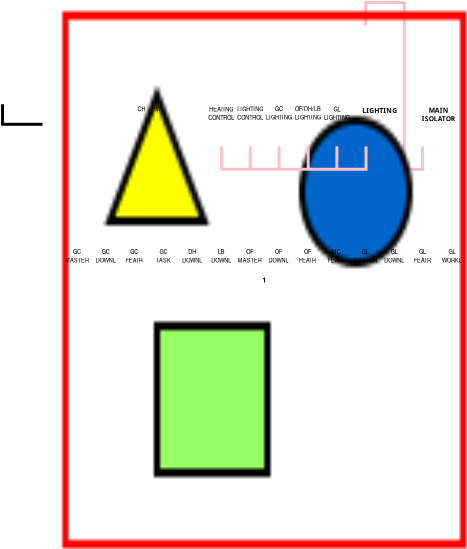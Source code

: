 <?xml version="1.0" encoding="UTF-8"?>
<dia:diagram xmlns:dia="http://www.lysator.liu.se/~alla/dia/">
  <dia:layer name="Background" visible="true" active="true">
    <dia:object type="Standard - ZigZagLine" version="1" id="O0">
      <dia:attribute name="obj_pos">
        <dia:point val="17.81,6.751"/>
      </dia:attribute>
      <dia:attribute name="obj_bb">
        <dia:rectangle val="14.892,-0.522;17.885,7.972"/>
      </dia:attribute>
      <dia:attribute name="orth_points">
        <dia:point val="17.81,6.751"/>
        <dia:point val="17.81,7.897"/>
        <dia:point val="16.9,7.897"/>
        <dia:point val="16.9,-0.447"/>
        <dia:point val="14.967,-0.447"/>
        <dia:point val="14.967,0.699"/>
      </dia:attribute>
      <dia:attribute name="orth_orient">
        <dia:enum val="1"/>
        <dia:enum val="0"/>
        <dia:enum val="1"/>
        <dia:enum val="0"/>
        <dia:enum val="1"/>
      </dia:attribute>
      <dia:attribute name="autorouting">
        <dia:boolean val="false"/>
      </dia:attribute>
      <dia:attribute name="line_color">
        <dia:color val="#ffc0cb"/>
      </dia:attribute>
      <dia:attribute name="line_width">
        <dia:real val="0.15"/>
      </dia:attribute>
    </dia:object>
    <dia:object type="Standard - Image" version="0" id="O1">
      <dia:attribute name="obj_pos">
        <dia:point val="-0.2,0"/>
      </dia:attribute>
      <dia:attribute name="obj_bb">
        <dia:rectangle val="-0.275,-0.075;20.075,26.916"/>
      </dia:attribute>
      <dia:attribute name="elem_corner">
        <dia:point val="-0.2,0"/>
      </dia:attribute>
      <dia:attribute name="elem_width">
        <dia:real val="20.2"/>
      </dia:attribute>
      <dia:attribute name="elem_height">
        <dia:real val="26.841"/>
      </dia:attribute>
      <dia:attribute name="border_width">
        <dia:real val="0.15"/>
      </dia:attribute>
      <dia:attribute name="draw_border">
        <dia:boolean val="false"/>
      </dia:attribute>
      <dia:attribute name="keep_aspect">
        <dia:boolean val="true"/>
      </dia:attribute>
      <dia:attribute name="file">
        <dia:string>#c2.png#</dia:string>
      </dia:attribute>
    </dia:object>
    <dia:object type="Standard - Text" version="1" id="O2">
      <dia:attribute name="obj_pos">
        <dia:point val="18.6,5.15"/>
      </dia:attribute>
      <dia:attribute name="obj_bb">
        <dia:rectangle val="17.659,4.742;19.541,5.558"/>
      </dia:attribute>
      <dia:attribute name="text">
        <dia:composite type="text">
          <dia:attribute name="string">
            <dia:string>#MAIN
ISOLATOR#</dia:string>
          </dia:attribute>
          <dia:attribute name="font">
            <dia:font family="sans" style="80" name="Helvetica-Bold"/>
          </dia:attribute>
          <dia:attribute name="height">
            <dia:real val="0.423"/>
          </dia:attribute>
          <dia:attribute name="pos">
            <dia:point val="18.6,5.055"/>
          </dia:attribute>
          <dia:attribute name="color">
            <dia:color val="#000000"/>
          </dia:attribute>
          <dia:attribute name="alignment">
            <dia:enum val="1"/>
          </dia:attribute>
        </dia:composite>
      </dia:attribute>
      <dia:attribute name="valign">
        <dia:enum val="2"/>
      </dia:attribute>
    </dia:object>
    <dia:object type="Standard - Text" version="1" id="O3">
      <dia:attribute name="obj_pos">
        <dia:point val="7.742,5.142"/>
      </dia:attribute>
      <dia:attribute name="obj_bb">
        <dia:rectangle val="7.065,4.737;8.42,5.548"/>
      </dia:attribute>
      <dia:attribute name="text">
        <dia:composite type="text">
          <dia:attribute name="string">
            <dia:string>#HEATING
CONTROL#</dia:string>
          </dia:attribute>
          <dia:attribute name="font">
            <dia:font family="Liberation Sans Narrow" style="0" name="Courier"/>
          </dia:attribute>
          <dia:attribute name="height">
            <dia:real val="0.423"/>
          </dia:attribute>
          <dia:attribute name="pos">
            <dia:point val="7.742,5.052"/>
          </dia:attribute>
          <dia:attribute name="color">
            <dia:color val="#000000"/>
          </dia:attribute>
          <dia:attribute name="alignment">
            <dia:enum val="1"/>
          </dia:attribute>
        </dia:composite>
      </dia:attribute>
      <dia:attribute name="valign">
        <dia:enum val="2"/>
      </dia:attribute>
    </dia:object>
    <dia:object type="Standard - Text" version="1" id="O4">
      <dia:attribute name="obj_pos">
        <dia:point val="9.2,5.135"/>
      </dia:attribute>
      <dia:attribute name="obj_bb">
        <dia:rectangle val="8.523,4.73;9.877,5.54"/>
      </dia:attribute>
      <dia:attribute name="text">
        <dia:composite type="text">
          <dia:attribute name="string">
            <dia:string>#LIGHTING
CONTROL#</dia:string>
          </dia:attribute>
          <dia:attribute name="font">
            <dia:font family="Liberation Sans Narrow" style="0" name="Courier"/>
          </dia:attribute>
          <dia:attribute name="height">
            <dia:real val="0.423"/>
          </dia:attribute>
          <dia:attribute name="pos">
            <dia:point val="9.2,5.045"/>
          </dia:attribute>
          <dia:attribute name="color">
            <dia:color val="#000000"/>
          </dia:attribute>
          <dia:attribute name="alignment">
            <dia:enum val="1"/>
          </dia:attribute>
        </dia:composite>
      </dia:attribute>
      <dia:attribute name="valign">
        <dia:enum val="2"/>
      </dia:attribute>
    </dia:object>
    <dia:object type="Standard - Text" version="1" id="O5">
      <dia:attribute name="obj_pos">
        <dia:point val="10.639,5.123"/>
      </dia:attribute>
      <dia:attribute name="obj_bb">
        <dia:rectangle val="9.984,4.717;11.294,5.528"/>
      </dia:attribute>
      <dia:attribute name="text">
        <dia:composite type="text">
          <dia:attribute name="string">
            <dia:string>#GC
LIGHTING#</dia:string>
          </dia:attribute>
          <dia:attribute name="font">
            <dia:font family="Liberation Sans Narrow" style="0" name="Courier"/>
          </dia:attribute>
          <dia:attribute name="height">
            <dia:real val="0.423"/>
          </dia:attribute>
          <dia:attribute name="pos">
            <dia:point val="10.639,5.032"/>
          </dia:attribute>
          <dia:attribute name="color">
            <dia:color val="#000000"/>
          </dia:attribute>
          <dia:attribute name="alignment">
            <dia:enum val="1"/>
          </dia:attribute>
        </dia:composite>
      </dia:attribute>
      <dia:attribute name="valign">
        <dia:enum val="2"/>
      </dia:attribute>
    </dia:object>
    <dia:object type="Standard - Text" version="1" id="O6">
      <dia:attribute name="obj_pos">
        <dia:point val="12.084,5.123"/>
      </dia:attribute>
      <dia:attribute name="obj_bb">
        <dia:rectangle val="11.429,4.717;12.739,5.528"/>
      </dia:attribute>
      <dia:attribute name="text">
        <dia:composite type="text">
          <dia:attribute name="string">
            <dia:string>#OF/DH/LB
LIGHTING#</dia:string>
          </dia:attribute>
          <dia:attribute name="font">
            <dia:font family="Liberation Sans Narrow" style="0" name="Courier"/>
          </dia:attribute>
          <dia:attribute name="height">
            <dia:real val="0.423"/>
          </dia:attribute>
          <dia:attribute name="pos">
            <dia:point val="12.084,5.032"/>
          </dia:attribute>
          <dia:attribute name="color">
            <dia:color val="#000000"/>
          </dia:attribute>
          <dia:attribute name="alignment">
            <dia:enum val="1"/>
          </dia:attribute>
        </dia:composite>
      </dia:attribute>
      <dia:attribute name="valign">
        <dia:enum val="2"/>
      </dia:attribute>
    </dia:object>
    <dia:object type="Standard - Text" version="1" id="O7">
      <dia:attribute name="obj_pos">
        <dia:point val="13.535,5.135"/>
      </dia:attribute>
      <dia:attribute name="obj_bb">
        <dia:rectangle val="12.88,4.73;14.19,5.54"/>
      </dia:attribute>
      <dia:attribute name="text">
        <dia:composite type="text">
          <dia:attribute name="string">
            <dia:string>#GL
LIGHTING#</dia:string>
          </dia:attribute>
          <dia:attribute name="font">
            <dia:font family="Liberation Sans Narrow" style="0" name="Courier"/>
          </dia:attribute>
          <dia:attribute name="height">
            <dia:real val="0.423"/>
          </dia:attribute>
          <dia:attribute name="pos">
            <dia:point val="13.535,5.045"/>
          </dia:attribute>
          <dia:attribute name="color">
            <dia:color val="#000000"/>
          </dia:attribute>
          <dia:attribute name="alignment">
            <dia:enum val="1"/>
          </dia:attribute>
        </dia:composite>
      </dia:attribute>
      <dia:attribute name="valign">
        <dia:enum val="2"/>
      </dia:attribute>
    </dia:object>
    <dia:object type="Standard - Text" version="1" id="O8">
      <dia:attribute name="obj_pos">
        <dia:point val="15.677,4.942"/>
      </dia:attribute>
      <dia:attribute name="obj_bb">
        <dia:rectangle val="14.77,4.746;16.585,5.138"/>
      </dia:attribute>
      <dia:attribute name="text">
        <dia:composite type="text">
          <dia:attribute name="string">
            <dia:string>#LIGHTING#</dia:string>
          </dia:attribute>
          <dia:attribute name="font">
            <dia:font family="sans" style="80" name="Helvetica-Bold"/>
          </dia:attribute>
          <dia:attribute name="height">
            <dia:real val="0.423"/>
          </dia:attribute>
          <dia:attribute name="pos">
            <dia:point val="15.677,5.058"/>
          </dia:attribute>
          <dia:attribute name="color">
            <dia:color val="#000000"/>
          </dia:attribute>
          <dia:attribute name="alignment">
            <dia:enum val="1"/>
          </dia:attribute>
        </dia:composite>
      </dia:attribute>
      <dia:attribute name="valign">
        <dia:enum val="2"/>
      </dia:attribute>
    </dia:object>
    <dia:object type="Standard - Text" version="1" id="O9">
      <dia:attribute name="obj_pos">
        <dia:point val="3.761,4.923"/>
      </dia:attribute>
      <dia:attribute name="obj_bb">
        <dia:rectangle val="3.561,4.729;3.961,5.117"/>
      </dia:attribute>
      <dia:attribute name="text">
        <dia:composite type="text">
          <dia:attribute name="string">
            <dia:string>#CH#</dia:string>
          </dia:attribute>
          <dia:attribute name="font">
            <dia:font family="Liberation Sans Narrow" style="0" name="Courier"/>
          </dia:attribute>
          <dia:attribute name="height">
            <dia:real val="0.423"/>
          </dia:attribute>
          <dia:attribute name="pos">
            <dia:point val="3.761,5.044"/>
          </dia:attribute>
          <dia:attribute name="color">
            <dia:color val="#000000"/>
          </dia:attribute>
          <dia:attribute name="alignment">
            <dia:enum val="1"/>
          </dia:attribute>
        </dia:composite>
      </dia:attribute>
      <dia:attribute name="valign">
        <dia:enum val="2"/>
      </dia:attribute>
    </dia:object>
    <dia:object type="Standard - Text" version="1" id="O10">
      <dia:attribute name="obj_pos">
        <dia:point val="4.496,4.911"/>
      </dia:attribute>
      <dia:attribute name="obj_bb">
        <dia:rectangle val="4.266,4.717;4.726,5.105"/>
      </dia:attribute>
      <dia:attribute name="text">
        <dia:composite type="text">
          <dia:attribute name="string">
            <dia:string>#HW#</dia:string>
          </dia:attribute>
          <dia:attribute name="font">
            <dia:font family="Liberation Sans Narrow" style="0" name="Courier"/>
          </dia:attribute>
          <dia:attribute name="height">
            <dia:real val="0.423"/>
          </dia:attribute>
          <dia:attribute name="pos">
            <dia:point val="4.496,5.032"/>
          </dia:attribute>
          <dia:attribute name="color">
            <dia:color val="#000000"/>
          </dia:attribute>
          <dia:attribute name="alignment">
            <dia:enum val="1"/>
          </dia:attribute>
        </dia:composite>
      </dia:attribute>
      <dia:attribute name="valign">
        <dia:enum val="2"/>
      </dia:attribute>
    </dia:object>
    <dia:object type="Standard - Text" version="1" id="O11">
      <dia:attribute name="obj_pos">
        <dia:point val="0.535,12.268"/>
      </dia:attribute>
      <dia:attribute name="obj_bb">
        <dia:rectangle val="-0.042,11.862;1.113,12.673"/>
      </dia:attribute>
      <dia:attribute name="text">
        <dia:composite type="text">
          <dia:attribute name="string">
            <dia:string>#GC
MASTER#</dia:string>
          </dia:attribute>
          <dia:attribute name="font">
            <dia:font family="Liberation Sans Narrow" style="0" name="Courier"/>
          </dia:attribute>
          <dia:attribute name="height">
            <dia:real val="0.423"/>
          </dia:attribute>
          <dia:attribute name="pos">
            <dia:point val="0.535,12.177"/>
          </dia:attribute>
          <dia:attribute name="color">
            <dia:color val="#000000"/>
          </dia:attribute>
          <dia:attribute name="alignment">
            <dia:enum val="1"/>
          </dia:attribute>
        </dia:composite>
      </dia:attribute>
      <dia:attribute name="valign">
        <dia:enum val="2"/>
      </dia:attribute>
    </dia:object>
    <dia:object type="Standard - Text" version="1" id="O12">
      <dia:attribute name="obj_pos">
        <dia:point val="1.968,12.268"/>
      </dia:attribute>
      <dia:attribute name="obj_bb">
        <dia:rectangle val="1.453,11.862;2.483,12.673"/>
      </dia:attribute>
      <dia:attribute name="text">
        <dia:composite type="text">
          <dia:attribute name="string">
            <dia:string>#GC
DOWNL#</dia:string>
          </dia:attribute>
          <dia:attribute name="font">
            <dia:font family="Liberation Sans Narrow" style="0" name="Courier"/>
          </dia:attribute>
          <dia:attribute name="height">
            <dia:real val="0.423"/>
          </dia:attribute>
          <dia:attribute name="pos">
            <dia:point val="1.968,12.177"/>
          </dia:attribute>
          <dia:attribute name="color">
            <dia:color val="#000000"/>
          </dia:attribute>
          <dia:attribute name="alignment">
            <dia:enum val="1"/>
          </dia:attribute>
        </dia:composite>
      </dia:attribute>
      <dia:attribute name="valign">
        <dia:enum val="2"/>
      </dia:attribute>
    </dia:object>
    <dia:object type="Standard - Text" version="1" id="O13">
      <dia:attribute name="obj_pos">
        <dia:point val="3.4,12.268"/>
      </dia:attribute>
      <dia:attribute name="obj_bb">
        <dia:rectangle val="2.955,11.862;3.845,12.673"/>
      </dia:attribute>
      <dia:attribute name="text">
        <dia:composite type="text">
          <dia:attribute name="string">
            <dia:string>#GC
FEATR#</dia:string>
          </dia:attribute>
          <dia:attribute name="font">
            <dia:font family="Liberation Sans Narrow" style="0" name="Courier"/>
          </dia:attribute>
          <dia:attribute name="height">
            <dia:real val="0.423"/>
          </dia:attribute>
          <dia:attribute name="pos">
            <dia:point val="3.4,12.177"/>
          </dia:attribute>
          <dia:attribute name="color">
            <dia:color val="#000000"/>
          </dia:attribute>
          <dia:attribute name="alignment">
            <dia:enum val="1"/>
          </dia:attribute>
        </dia:composite>
      </dia:attribute>
      <dia:attribute name="valign">
        <dia:enum val="2"/>
      </dia:attribute>
    </dia:object>
    <dia:object type="Standard - Text" version="1" id="O14">
      <dia:attribute name="obj_pos">
        <dia:point val="4.857,12.268"/>
      </dia:attribute>
      <dia:attribute name="obj_bb">
        <dia:rectangle val="4.504,11.862;5.209,12.673"/>
      </dia:attribute>
      <dia:attribute name="text">
        <dia:composite type="text">
          <dia:attribute name="string">
            <dia:string>#GC
TASK#</dia:string>
          </dia:attribute>
          <dia:attribute name="font">
            <dia:font family="Liberation Sans Narrow" style="0" name="Courier"/>
          </dia:attribute>
          <dia:attribute name="height">
            <dia:real val="0.423"/>
          </dia:attribute>
          <dia:attribute name="pos">
            <dia:point val="4.857,12.177"/>
          </dia:attribute>
          <dia:attribute name="color">
            <dia:color val="#000000"/>
          </dia:attribute>
          <dia:attribute name="alignment">
            <dia:enum val="1"/>
          </dia:attribute>
        </dia:composite>
      </dia:attribute>
      <dia:attribute name="valign">
        <dia:enum val="2"/>
      </dia:attribute>
    </dia:object>
    <dia:object type="Standard - Text" version="1" id="O15">
      <dia:attribute name="obj_pos">
        <dia:point val="6.295,12.268"/>
      </dia:attribute>
      <dia:attribute name="obj_bb">
        <dia:rectangle val="5.78,11.863;6.81,12.674"/>
      </dia:attribute>
      <dia:attribute name="text">
        <dia:composite type="text">
          <dia:attribute name="string">
            <dia:string>#DH
DOWNL#</dia:string>
          </dia:attribute>
          <dia:attribute name="font">
            <dia:font family="Liberation Sans Narrow" style="0" name="Courier"/>
          </dia:attribute>
          <dia:attribute name="height">
            <dia:real val="0.423"/>
          </dia:attribute>
          <dia:attribute name="pos">
            <dia:point val="6.295,12.178"/>
          </dia:attribute>
          <dia:attribute name="color">
            <dia:color val="#000000"/>
          </dia:attribute>
          <dia:attribute name="alignment">
            <dia:enum val="1"/>
          </dia:attribute>
        </dia:composite>
      </dia:attribute>
      <dia:attribute name="valign">
        <dia:enum val="2"/>
      </dia:attribute>
    </dia:object>
    <dia:object type="Standard - Text" version="1" id="O16">
      <dia:attribute name="obj_pos">
        <dia:point val="7.745,12.268"/>
      </dia:attribute>
      <dia:attribute name="obj_bb">
        <dia:rectangle val="7.23,11.863;8.26,12.674"/>
      </dia:attribute>
      <dia:attribute name="text">
        <dia:composite type="text">
          <dia:attribute name="string">
            <dia:string>#LB
DOWNL#</dia:string>
          </dia:attribute>
          <dia:attribute name="font">
            <dia:font family="Liberation Sans Narrow" style="0" name="Courier"/>
          </dia:attribute>
          <dia:attribute name="height">
            <dia:real val="0.423"/>
          </dia:attribute>
          <dia:attribute name="pos">
            <dia:point val="7.745,12.178"/>
          </dia:attribute>
          <dia:attribute name="color">
            <dia:color val="#000000"/>
          </dia:attribute>
          <dia:attribute name="alignment">
            <dia:enum val="1"/>
          </dia:attribute>
        </dia:composite>
      </dia:attribute>
      <dia:attribute name="valign">
        <dia:enum val="2"/>
      </dia:attribute>
    </dia:object>
    <dia:object type="Standard - Text" version="1" id="O17">
      <dia:attribute name="obj_pos">
        <dia:point val="9.173,12.268"/>
      </dia:attribute>
      <dia:attribute name="obj_bb">
        <dia:rectangle val="8.595,11.863;9.75,12.674"/>
      </dia:attribute>
      <dia:attribute name="text">
        <dia:composite type="text">
          <dia:attribute name="string">
            <dia:string>#OF
MASTER#</dia:string>
          </dia:attribute>
          <dia:attribute name="font">
            <dia:font family="Liberation Sans Narrow" style="0" name="Courier"/>
          </dia:attribute>
          <dia:attribute name="height">
            <dia:real val="0.423"/>
          </dia:attribute>
          <dia:attribute name="pos">
            <dia:point val="9.173,12.178"/>
          </dia:attribute>
          <dia:attribute name="color">
            <dia:color val="#000000"/>
          </dia:attribute>
          <dia:attribute name="alignment">
            <dia:enum val="1"/>
          </dia:attribute>
        </dia:composite>
      </dia:attribute>
      <dia:attribute name="valign">
        <dia:enum val="2"/>
      </dia:attribute>
    </dia:object>
    <dia:object type="Standard - Text" version="1" id="O18">
      <dia:attribute name="obj_pos">
        <dia:point val="10.614,12.268"/>
      </dia:attribute>
      <dia:attribute name="obj_bb">
        <dia:rectangle val="10.099,11.863;11.129,12.674"/>
      </dia:attribute>
      <dia:attribute name="text">
        <dia:composite type="text">
          <dia:attribute name="string">
            <dia:string>#OF
DOWNL#</dia:string>
          </dia:attribute>
          <dia:attribute name="font">
            <dia:font family="Liberation Sans Narrow" style="0" name="Courier"/>
          </dia:attribute>
          <dia:attribute name="height">
            <dia:real val="0.423"/>
          </dia:attribute>
          <dia:attribute name="pos">
            <dia:point val="10.614,12.178"/>
          </dia:attribute>
          <dia:attribute name="color">
            <dia:color val="#000000"/>
          </dia:attribute>
          <dia:attribute name="alignment">
            <dia:enum val="1"/>
          </dia:attribute>
        </dia:composite>
      </dia:attribute>
      <dia:attribute name="valign">
        <dia:enum val="2"/>
      </dia:attribute>
    </dia:object>
    <dia:object type="Standard - Text" version="1" id="O19">
      <dia:attribute name="obj_pos">
        <dia:point val="12.055,12.268"/>
      </dia:attribute>
      <dia:attribute name="obj_bb">
        <dia:rectangle val="11.61,11.863;12.499,12.674"/>
      </dia:attribute>
      <dia:attribute name="text">
        <dia:composite type="text">
          <dia:attribute name="string">
            <dia:string>#OF
FEATR#</dia:string>
          </dia:attribute>
          <dia:attribute name="font">
            <dia:font family="Liberation Sans Narrow" style="0" name="Courier"/>
          </dia:attribute>
          <dia:attribute name="height">
            <dia:real val="0.423"/>
          </dia:attribute>
          <dia:attribute name="pos">
            <dia:point val="12.055,12.178"/>
          </dia:attribute>
          <dia:attribute name="color">
            <dia:color val="#000000"/>
          </dia:attribute>
          <dia:attribute name="alignment">
            <dia:enum val="1"/>
          </dia:attribute>
        </dia:composite>
      </dia:attribute>
      <dia:attribute name="valign">
        <dia:enum val="2"/>
      </dia:attribute>
    </dia:object>
    <dia:object type="Standard - Text" version="1" id="O20">
      <dia:attribute name="obj_pos">
        <dia:point val="13.495,12.268"/>
      </dia:attribute>
      <dia:attribute name="obj_bb">
        <dia:rectangle val="13.05,11.863;13.94,12.674"/>
      </dia:attribute>
      <dia:attribute name="text">
        <dia:composite type="text">
          <dia:attribute name="string">
            <dia:string>#MC
FEATR#</dia:string>
          </dia:attribute>
          <dia:attribute name="font">
            <dia:font family="Liberation Sans Narrow" style="0" name="Courier"/>
          </dia:attribute>
          <dia:attribute name="height">
            <dia:real val="0.423"/>
          </dia:attribute>
          <dia:attribute name="pos">
            <dia:point val="13.495,12.178"/>
          </dia:attribute>
          <dia:attribute name="color">
            <dia:color val="#000000"/>
          </dia:attribute>
          <dia:attribute name="alignment">
            <dia:enum val="1"/>
          </dia:attribute>
        </dia:composite>
      </dia:attribute>
      <dia:attribute name="valign">
        <dia:enum val="2"/>
      </dia:attribute>
    </dia:object>
    <dia:object type="Standard - Text" version="1" id="O21">
      <dia:attribute name="obj_pos">
        <dia:point val="14.945,12.268"/>
      </dia:attribute>
      <dia:attribute name="obj_bb">
        <dia:rectangle val="14.368,11.863;15.523,12.674"/>
      </dia:attribute>
      <dia:attribute name="text">
        <dia:composite type="text">
          <dia:attribute name="string">
            <dia:string>#GL
MASTER#</dia:string>
          </dia:attribute>
          <dia:attribute name="font">
            <dia:font family="Liberation Sans Narrow" style="0" name="Courier"/>
          </dia:attribute>
          <dia:attribute name="height">
            <dia:real val="0.423"/>
          </dia:attribute>
          <dia:attribute name="pos">
            <dia:point val="14.945,12.178"/>
          </dia:attribute>
          <dia:attribute name="color">
            <dia:color val="#000000"/>
          </dia:attribute>
          <dia:attribute name="alignment">
            <dia:enum val="1"/>
          </dia:attribute>
        </dia:composite>
      </dia:attribute>
      <dia:attribute name="valign">
        <dia:enum val="2"/>
      </dia:attribute>
    </dia:object>
    <dia:object type="Standard - Text" version="1" id="O22">
      <dia:attribute name="obj_pos">
        <dia:point val="16.4,12.268"/>
      </dia:attribute>
      <dia:attribute name="obj_bb">
        <dia:rectangle val="15.885,11.863;16.915,12.674"/>
      </dia:attribute>
      <dia:attribute name="text">
        <dia:composite type="text">
          <dia:attribute name="string">
            <dia:string>#GL
DOWNL#</dia:string>
          </dia:attribute>
          <dia:attribute name="font">
            <dia:font family="Liberation Sans Narrow" style="0" name="Courier"/>
          </dia:attribute>
          <dia:attribute name="height">
            <dia:real val="0.423"/>
          </dia:attribute>
          <dia:attribute name="pos">
            <dia:point val="16.4,12.178"/>
          </dia:attribute>
          <dia:attribute name="color">
            <dia:color val="#000000"/>
          </dia:attribute>
          <dia:attribute name="alignment">
            <dia:enum val="1"/>
          </dia:attribute>
        </dia:composite>
      </dia:attribute>
      <dia:attribute name="valign">
        <dia:enum val="2"/>
      </dia:attribute>
    </dia:object>
    <dia:object type="Standard - Text" version="1" id="O23">
      <dia:attribute name="obj_pos">
        <dia:point val="17.814,12.268"/>
      </dia:attribute>
      <dia:attribute name="obj_bb">
        <dia:rectangle val="17.369,11.863;18.259,12.674"/>
      </dia:attribute>
      <dia:attribute name="text">
        <dia:composite type="text">
          <dia:attribute name="string">
            <dia:string>#GL
FEATR#</dia:string>
          </dia:attribute>
          <dia:attribute name="font">
            <dia:font family="Liberation Sans Narrow" style="0" name="Courier"/>
          </dia:attribute>
          <dia:attribute name="height">
            <dia:real val="0.423"/>
          </dia:attribute>
          <dia:attribute name="pos">
            <dia:point val="17.814,12.178"/>
          </dia:attribute>
          <dia:attribute name="color">
            <dia:color val="#000000"/>
          </dia:attribute>
          <dia:attribute name="alignment">
            <dia:enum val="1"/>
          </dia:attribute>
        </dia:composite>
      </dia:attribute>
      <dia:attribute name="valign">
        <dia:enum val="2"/>
      </dia:attribute>
    </dia:object>
    <dia:object type="Standard - Text" version="1" id="O24">
      <dia:attribute name="obj_pos">
        <dia:point val="19.282,12.268"/>
      </dia:attribute>
      <dia:attribute name="obj_bb">
        <dia:rectangle val="18.774,11.863;19.789,12.674"/>
      </dia:attribute>
      <dia:attribute name="text">
        <dia:composite type="text">
          <dia:attribute name="string">
            <dia:string>#GL
WORKL#</dia:string>
          </dia:attribute>
          <dia:attribute name="font">
            <dia:font family="Liberation Sans Narrow" style="0" name="Courier"/>
          </dia:attribute>
          <dia:attribute name="height">
            <dia:real val="0.423"/>
          </dia:attribute>
          <dia:attribute name="pos">
            <dia:point val="19.282,12.178"/>
          </dia:attribute>
          <dia:attribute name="color">
            <dia:color val="#000000"/>
          </dia:attribute>
          <dia:attribute name="alignment">
            <dia:enum val="1"/>
          </dia:attribute>
        </dia:composite>
      </dia:attribute>
      <dia:attribute name="valign">
        <dia:enum val="2"/>
      </dia:attribute>
    </dia:object>
    <dia:object type="Standard - Text" version="1" id="O25">
      <dia:attribute name="obj_pos">
        <dia:point val="9.9,13.42"/>
      </dia:attribute>
      <dia:attribute name="obj_bb">
        <dia:rectangle val="9.783,13.224;10.018,13.617"/>
      </dia:attribute>
      <dia:attribute name="text">
        <dia:composite type="text">
          <dia:attribute name="string">
            <dia:string>#1#</dia:string>
          </dia:attribute>
          <dia:attribute name="font">
            <dia:font family="sans" style="80" name="Helvetica-Bold"/>
          </dia:attribute>
          <dia:attribute name="height">
            <dia:real val="0.423"/>
          </dia:attribute>
          <dia:attribute name="pos">
            <dia:point val="9.9,13.537"/>
          </dia:attribute>
          <dia:attribute name="color">
            <dia:color val="#000000"/>
          </dia:attribute>
          <dia:attribute name="alignment">
            <dia:enum val="1"/>
          </dia:attribute>
        </dia:composite>
      </dia:attribute>
      <dia:attribute name="valign">
        <dia:enum val="2"/>
      </dia:attribute>
      <dia:connections>
        <dia:connection handle="0" to="O1" connection="8"/>
      </dia:connections>
    </dia:object>
    <dia:object type="Standard - ZigZagLine" version="1" id="O26">
      <dia:attribute name="obj_pos">
        <dia:point val="-3.19,4.642"/>
      </dia:attribute>
      <dia:attribute name="obj_bb">
        <dia:rectangle val="-3.265,4.567;-1.115,5.717"/>
      </dia:attribute>
      <dia:attribute name="orth_points">
        <dia:point val="-3.19,4.642"/>
        <dia:point val="-3.19,5.642"/>
        <dia:point val="-2.19,5.642"/>
        <dia:point val="-1.19,5.642"/>
      </dia:attribute>
      <dia:attribute name="orth_orient">
        <dia:enum val="1"/>
        <dia:enum val="0"/>
        <dia:enum val="1"/>
      </dia:attribute>
      <dia:attribute name="autorouting">
        <dia:boolean val="true"/>
      </dia:attribute>
      <dia:attribute name="line_width">
        <dia:real val="0.15"/>
      </dia:attribute>
    </dia:object>
    <dia:object type="Standard - ZigZagLine" version="1" id="O27">
      <dia:attribute name="obj_pos">
        <dia:point val="14.986,6.75"/>
      </dia:attribute>
      <dia:attribute name="obj_bb">
        <dia:rectangle val="7.678,6.672;15.062,7.966"/>
      </dia:attribute>
      <dia:attribute name="orth_points">
        <dia:point val="14.986,6.75"/>
        <dia:point val="14.986,7.891"/>
        <dia:point val="7.753,7.891"/>
        <dia:point val="7.753,6.747"/>
      </dia:attribute>
      <dia:attribute name="orth_orient">
        <dia:enum val="1"/>
        <dia:enum val="0"/>
        <dia:enum val="1"/>
      </dia:attribute>
      <dia:attribute name="autorouting">
        <dia:boolean val="false"/>
      </dia:attribute>
      <dia:attribute name="line_color">
        <dia:color val="#ffc0cb"/>
      </dia:attribute>
      <dia:attribute name="line_width">
        <dia:real val="0.15"/>
      </dia:attribute>
    </dia:object>
    <dia:object type="Standard - Line" version="0" id="O28">
      <dia:attribute name="obj_pos">
        <dia:point val="9.2,6.747"/>
      </dia:attribute>
      <dia:attribute name="obj_bb">
        <dia:rectangle val="9.122,6.672;9.275,7.965"/>
      </dia:attribute>
      <dia:attribute name="conn_endpoints">
        <dia:point val="9.2,6.747"/>
        <dia:point val="9.197,7.89"/>
      </dia:attribute>
      <dia:attribute name="numcp">
        <dia:int val="1"/>
      </dia:attribute>
      <dia:attribute name="line_color">
        <dia:color val="#ffc0cb"/>
      </dia:attribute>
      <dia:attribute name="line_width">
        <dia:real val="0.15"/>
      </dia:attribute>
    </dia:object>
    <dia:object type="Standard - Line" version="0" id="O29">
      <dia:attribute name="obj_pos">
        <dia:point val="10.638,6.747"/>
      </dia:attribute>
      <dia:attribute name="obj_bb">
        <dia:rectangle val="10.563,6.672;10.713,7.983"/>
      </dia:attribute>
      <dia:attribute name="conn_endpoints">
        <dia:point val="10.638,6.747"/>
        <dia:point val="10.638,7.908"/>
      </dia:attribute>
      <dia:attribute name="numcp">
        <dia:int val="1"/>
      </dia:attribute>
      <dia:attribute name="line_color">
        <dia:color val="#ffc0cb"/>
      </dia:attribute>
      <dia:attribute name="line_width">
        <dia:real val="0.15"/>
      </dia:attribute>
    </dia:object>
    <dia:object type="Standard - Line" version="0" id="O30">
      <dia:attribute name="obj_pos">
        <dia:point val="12.091,6.746"/>
      </dia:attribute>
      <dia:attribute name="obj_bb">
        <dia:rectangle val="12.015,6.671;12.172,7.965"/>
      </dia:attribute>
      <dia:attribute name="conn_endpoints">
        <dia:point val="12.091,6.746"/>
        <dia:point val="12.096,7.89"/>
      </dia:attribute>
      <dia:attribute name="numcp">
        <dia:int val="1"/>
      </dia:attribute>
      <dia:attribute name="line_color">
        <dia:color val="#ffc0cb"/>
      </dia:attribute>
      <dia:attribute name="line_width">
        <dia:real val="0.15"/>
      </dia:attribute>
    </dia:object>
    <dia:object type="Standard - Line" version="0" id="O31">
      <dia:attribute name="obj_pos">
        <dia:point val="13.531,6.745"/>
      </dia:attribute>
      <dia:attribute name="obj_bb">
        <dia:rectangle val="13.453,6.67;13.607,7.965"/>
      </dia:attribute>
      <dia:attribute name="conn_endpoints">
        <dia:point val="13.531,6.745"/>
        <dia:point val="13.528,7.89"/>
      </dia:attribute>
      <dia:attribute name="numcp">
        <dia:int val="1"/>
      </dia:attribute>
      <dia:attribute name="line_color">
        <dia:color val="#ffc0cb"/>
      </dia:attribute>
      <dia:attribute name="line_width">
        <dia:real val="0.15"/>
      </dia:attribute>
    </dia:object>
  </dia:layer>
</dia:diagram>
